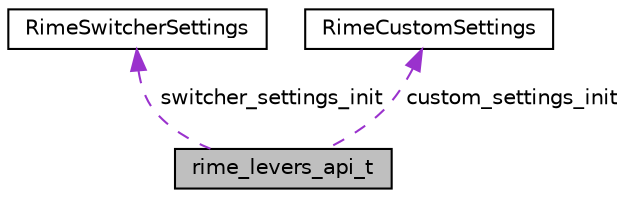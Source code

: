 digraph "rime_levers_api_t"
{
  edge [fontname="Helvetica",fontsize="10",labelfontname="Helvetica",labelfontsize="10"];
  node [fontname="Helvetica",fontsize="10",shape=record];
  Node1 [label="rime_levers_api_t",height=0.2,width=0.4,color="black", fillcolor="grey75", style="filled" fontcolor="black"];
  Node2 -> Node1 [dir="back",color="darkorchid3",fontsize="10",style="dashed",label=" switcher_settings_init" ,fontname="Helvetica"];
  Node2 [label="RimeSwitcherSettings",height=0.2,width=0.4,color="black", fillcolor="white", style="filled",URL="$a00153.html"];
  Node3 -> Node1 [dir="back",color="darkorchid3",fontsize="10",style="dashed",label=" custom_settings_init" ,fontname="Helvetica"];
  Node3 [label="RimeCustomSettings",height=0.2,width=0.4,color="black", fillcolor="white", style="filled",URL="$a00150.html"];
}
